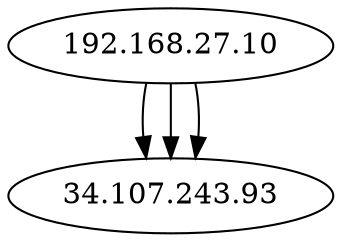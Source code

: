 digraph NWTraffic_update {
  "192.168.27.10" [degree=109, in_degree=0, out_degree=109, activity_score=1.00, total_connections=109];
  "34.107.243.93" [degree=9, in_degree=9, out_degree=0, activity_score=0.61, total_connections=9];
  "192.168.27.10" -> "34.107.243.93" [protocol_UNKNOWN=0.00,protocol_TCP=1.00,protocol_UDP=0.00,protocol_ICMP=0.00,timestamp_sin=0.72,timestamp_cos=-0.70,src_port_type=0.50,dst_port_type=0.00,conn_state_successful=0.00,conn_state_rejected_reset=0.00,conn_state_partial=0.00,conn_state_suspicious=0.00,conn_state_other=1.00,local_orig=1.00,local_resp=0.00,history_length=0.40,orig_bytes=0.24,resp_bytes=0.23,orig_pkts=0.05,resp_pkts=0.08,orig_ip_bytes=0.31,resp_ip_bytes=0.34,service_HTTP=0.00,service_FTP=0.00,service_SSH=0.00,service_DNS=0.00,service_UNKNOWN=1.00  ];
  "192.168.27.10" [degree=109, in_degree=0, out_degree=109, activity_score=1.00, total_connections=109];
  "34.107.243.93" [degree=9, in_degree=9, out_degree=0, activity_score=0.61, total_connections=9];
  "192.168.27.10" -> "34.107.243.93" [protocol_UNKNOWN=0.00,protocol_TCP=1.00,protocol_UDP=0.00,protocol_ICMP=0.00,timestamp_sin=0.70,timestamp_cos=-0.71,src_port_type=0.50,dst_port_type=0.00,conn_state_successful=0.00,conn_state_rejected_reset=0.00,conn_state_partial=0.00,conn_state_suspicious=1.00,conn_state_other=0.00,local_orig=1.00,local_resp=0.00,history_length=0.50,orig_bytes=0.00,resp_bytes=0.30,orig_pkts=0.00,resp_pkts=0.19,orig_ip_bytes=0.00,resp_ip_bytes=0.50,service_HTTP=0.00,service_FTP=0.00,service_SSH=0.00,service_DNS=0.00,service_UNKNOWN=1.00  ];
  "192.168.27.10" [degree=109, in_degree=0, out_degree=109, activity_score=1.00, total_connections=109];
  "34.107.243.93" [degree=9, in_degree=9, out_degree=0, activity_score=0.61, total_connections=9];
  "192.168.27.10" -> "34.107.243.93" [protocol_UNKNOWN=0.00,protocol_TCP=1.00,protocol_UDP=0.00,protocol_ICMP=0.00,timestamp_sin=0.70,timestamp_cos=-0.71,src_port_type=0.50,dst_port_type=0.00,conn_state_successful=0.00,conn_state_rejected_reset=0.00,conn_state_partial=0.00,conn_state_suspicious=1.00,conn_state_other=0.00,local_orig=1.00,local_resp=0.00,history_length=0.20,orig_bytes=0.00,resp_bytes=0.00,orig_pkts=0.00,resp_pkts=0.05,orig_ip_bytes=0.00,resp_ip_bytes=0.33,service_HTTP=0.00,service_FTP=0.00,service_SSH=0.00,service_DNS=0.00,service_UNKNOWN=1.00  ];
}
